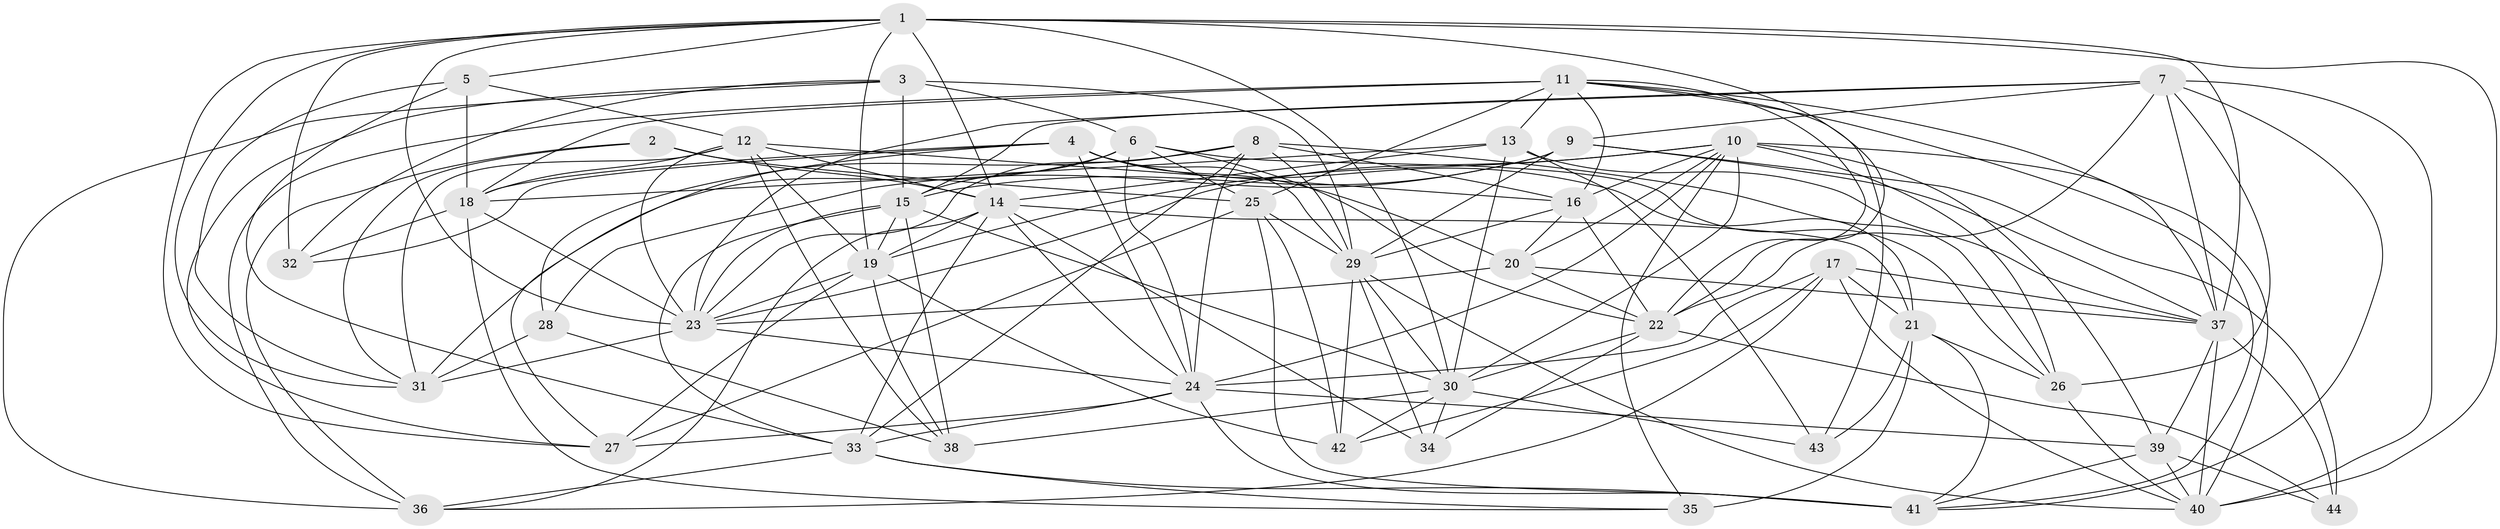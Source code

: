 // original degree distribution, {4: 1.0}
// Generated by graph-tools (version 1.1) at 2025/53/03/04/25 22:53:57]
// undirected, 44 vertices, 156 edges
graph export_dot {
  node [color=gray90,style=filled];
  1;
  2;
  3;
  4;
  5;
  6;
  7;
  8;
  9;
  10;
  11;
  12;
  13;
  14;
  15;
  16;
  17;
  18;
  19;
  20;
  21;
  22;
  23;
  24;
  25;
  26;
  27;
  28;
  29;
  30;
  31;
  32;
  33;
  34;
  35;
  36;
  37;
  38;
  39;
  40;
  41;
  42;
  43;
  44;
  1 -- 5 [weight=1.0];
  1 -- 14 [weight=1.0];
  1 -- 19 [weight=1.0];
  1 -- 22 [weight=2.0];
  1 -- 23 [weight=1.0];
  1 -- 27 [weight=1.0];
  1 -- 30 [weight=1.0];
  1 -- 31 [weight=1.0];
  1 -- 32 [weight=1.0];
  1 -- 37 [weight=1.0];
  1 -- 40 [weight=1.0];
  2 -- 14 [weight=1.0];
  2 -- 25 [weight=1.0];
  2 -- 31 [weight=1.0];
  2 -- 36 [weight=1.0];
  3 -- 6 [weight=2.0];
  3 -- 15 [weight=1.0];
  3 -- 27 [weight=2.0];
  3 -- 29 [weight=1.0];
  3 -- 32 [weight=1.0];
  3 -- 36 [weight=1.0];
  4 -- 18 [weight=1.0];
  4 -- 20 [weight=1.0];
  4 -- 21 [weight=1.0];
  4 -- 24 [weight=1.0];
  4 -- 28 [weight=1.0];
  4 -- 29 [weight=2.0];
  4 -- 32 [weight=1.0];
  5 -- 12 [weight=1.0];
  5 -- 18 [weight=4.0];
  5 -- 31 [weight=1.0];
  5 -- 33 [weight=1.0];
  6 -- 15 [weight=1.0];
  6 -- 22 [weight=1.0];
  6 -- 24 [weight=1.0];
  6 -- 25 [weight=1.0];
  6 -- 26 [weight=1.0];
  6 -- 27 [weight=1.0];
  7 -- 9 [weight=1.0];
  7 -- 15 [weight=1.0];
  7 -- 22 [weight=1.0];
  7 -- 23 [weight=1.0];
  7 -- 26 [weight=1.0];
  7 -- 37 [weight=1.0];
  7 -- 40 [weight=1.0];
  7 -- 41 [weight=1.0];
  8 -- 16 [weight=1.0];
  8 -- 23 [weight=1.0];
  8 -- 24 [weight=1.0];
  8 -- 26 [weight=2.0];
  8 -- 29 [weight=1.0];
  8 -- 31 [weight=1.0];
  8 -- 33 [weight=1.0];
  9 -- 15 [weight=1.0];
  9 -- 28 [weight=1.0];
  9 -- 29 [weight=1.0];
  9 -- 37 [weight=1.0];
  9 -- 44 [weight=1.0];
  10 -- 16 [weight=2.0];
  10 -- 19 [weight=1.0];
  10 -- 20 [weight=1.0];
  10 -- 23 [weight=1.0];
  10 -- 24 [weight=1.0];
  10 -- 26 [weight=2.0];
  10 -- 30 [weight=1.0];
  10 -- 35 [weight=1.0];
  10 -- 37 [weight=1.0];
  10 -- 39 [weight=1.0];
  11 -- 13 [weight=1.0];
  11 -- 16 [weight=1.0];
  11 -- 18 [weight=1.0];
  11 -- 22 [weight=1.0];
  11 -- 25 [weight=2.0];
  11 -- 36 [weight=1.0];
  11 -- 40 [weight=1.0];
  11 -- 41 [weight=1.0];
  11 -- 43 [weight=1.0];
  12 -- 14 [weight=1.0];
  12 -- 16 [weight=1.0];
  12 -- 18 [weight=1.0];
  12 -- 19 [weight=1.0];
  12 -- 23 [weight=1.0];
  12 -- 31 [weight=1.0];
  12 -- 38 [weight=1.0];
  13 -- 14 [weight=2.0];
  13 -- 18 [weight=2.0];
  13 -- 30 [weight=1.0];
  13 -- 37 [weight=1.0];
  13 -- 43 [weight=1.0];
  14 -- 19 [weight=1.0];
  14 -- 21 [weight=2.0];
  14 -- 24 [weight=1.0];
  14 -- 33 [weight=1.0];
  14 -- 34 [weight=1.0];
  14 -- 36 [weight=1.0];
  15 -- 19 [weight=1.0];
  15 -- 23 [weight=1.0];
  15 -- 30 [weight=1.0];
  15 -- 33 [weight=1.0];
  15 -- 38 [weight=2.0];
  16 -- 20 [weight=1.0];
  16 -- 22 [weight=1.0];
  16 -- 29 [weight=1.0];
  17 -- 21 [weight=1.0];
  17 -- 24 [weight=1.0];
  17 -- 36 [weight=1.0];
  17 -- 37 [weight=1.0];
  17 -- 40 [weight=1.0];
  17 -- 42 [weight=1.0];
  18 -- 23 [weight=1.0];
  18 -- 32 [weight=1.0];
  18 -- 35 [weight=1.0];
  19 -- 23 [weight=1.0];
  19 -- 27 [weight=2.0];
  19 -- 38 [weight=1.0];
  19 -- 42 [weight=1.0];
  20 -- 22 [weight=1.0];
  20 -- 23 [weight=1.0];
  20 -- 37 [weight=1.0];
  21 -- 26 [weight=1.0];
  21 -- 35 [weight=3.0];
  21 -- 41 [weight=1.0];
  21 -- 43 [weight=1.0];
  22 -- 30 [weight=1.0];
  22 -- 34 [weight=1.0];
  22 -- 44 [weight=1.0];
  23 -- 24 [weight=1.0];
  23 -- 31 [weight=2.0];
  24 -- 27 [weight=1.0];
  24 -- 33 [weight=1.0];
  24 -- 39 [weight=1.0];
  24 -- 41 [weight=2.0];
  25 -- 27 [weight=1.0];
  25 -- 29 [weight=1.0];
  25 -- 41 [weight=1.0];
  25 -- 42 [weight=1.0];
  26 -- 40 [weight=1.0];
  28 -- 31 [weight=3.0];
  28 -- 38 [weight=1.0];
  29 -- 30 [weight=1.0];
  29 -- 34 [weight=1.0];
  29 -- 40 [weight=1.0];
  29 -- 42 [weight=2.0];
  30 -- 34 [weight=1.0];
  30 -- 38 [weight=1.0];
  30 -- 42 [weight=1.0];
  30 -- 43 [weight=1.0];
  33 -- 35 [weight=1.0];
  33 -- 36 [weight=1.0];
  33 -- 41 [weight=1.0];
  37 -- 39 [weight=1.0];
  37 -- 40 [weight=1.0];
  37 -- 44 [weight=1.0];
  39 -- 40 [weight=1.0];
  39 -- 41 [weight=1.0];
  39 -- 44 [weight=1.0];
}
